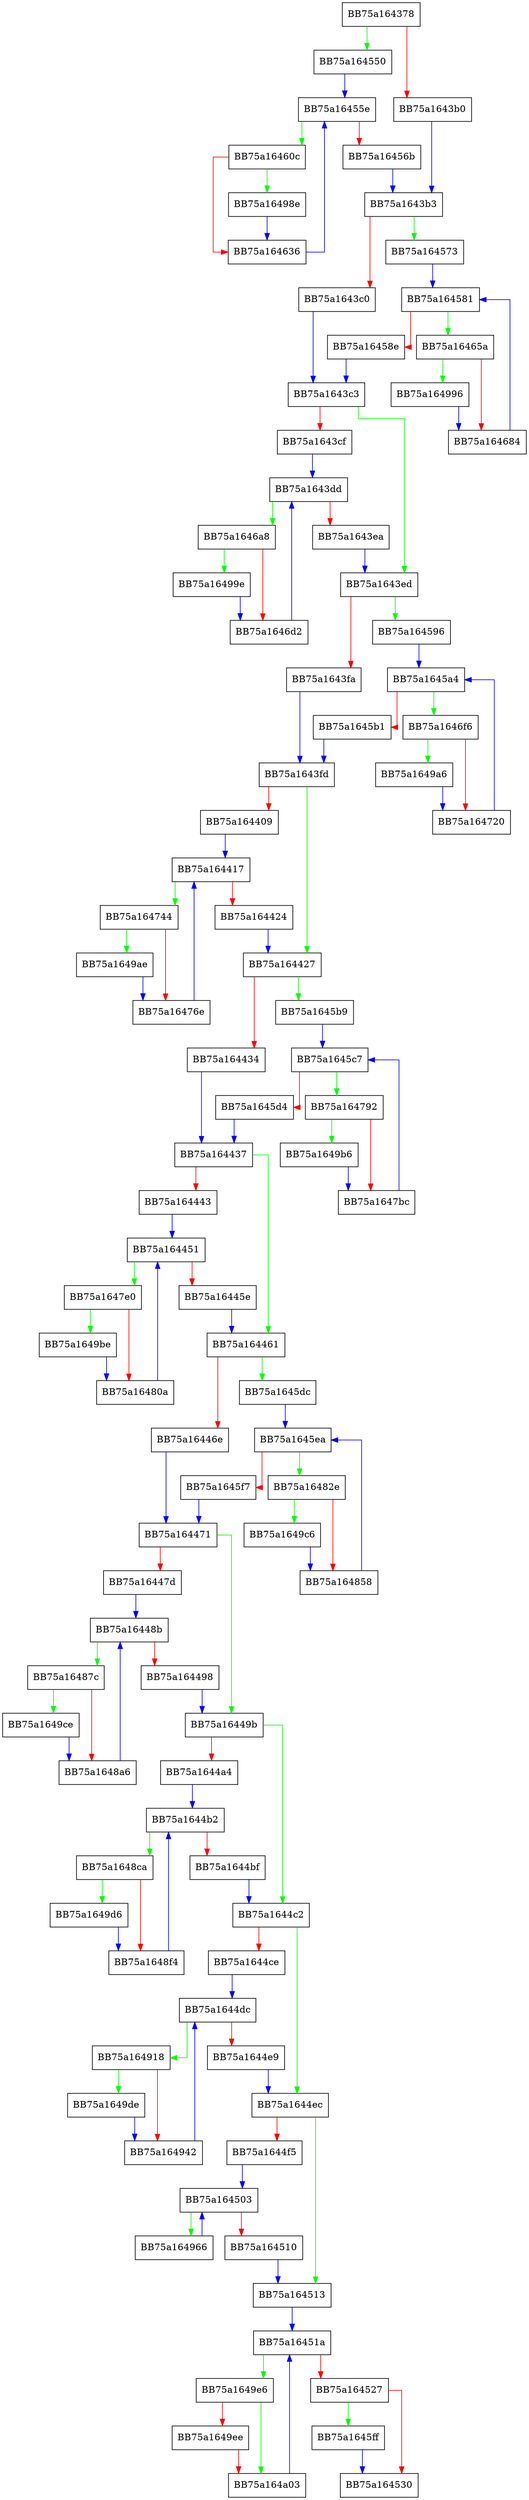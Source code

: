 digraph DumpLeaks {
  node [shape="box"];
  graph [splines=ortho];
  BB75a164378 -> BB75a164550 [color="green"];
  BB75a164378 -> BB75a1643b0 [color="red"];
  BB75a1643b0 -> BB75a1643b3 [color="blue"];
  BB75a1643b3 -> BB75a164573 [color="green"];
  BB75a1643b3 -> BB75a1643c0 [color="red"];
  BB75a1643c0 -> BB75a1643c3 [color="blue"];
  BB75a1643c3 -> BB75a1643ed [color="green"];
  BB75a1643c3 -> BB75a1643cf [color="red"];
  BB75a1643cf -> BB75a1643dd [color="blue"];
  BB75a1643dd -> BB75a1646a8 [color="green"];
  BB75a1643dd -> BB75a1643ea [color="red"];
  BB75a1643ea -> BB75a1643ed [color="blue"];
  BB75a1643ed -> BB75a164596 [color="green"];
  BB75a1643ed -> BB75a1643fa [color="red"];
  BB75a1643fa -> BB75a1643fd [color="blue"];
  BB75a1643fd -> BB75a164427 [color="green"];
  BB75a1643fd -> BB75a164409 [color="red"];
  BB75a164409 -> BB75a164417 [color="blue"];
  BB75a164417 -> BB75a164744 [color="green"];
  BB75a164417 -> BB75a164424 [color="red"];
  BB75a164424 -> BB75a164427 [color="blue"];
  BB75a164427 -> BB75a1645b9 [color="green"];
  BB75a164427 -> BB75a164434 [color="red"];
  BB75a164434 -> BB75a164437 [color="blue"];
  BB75a164437 -> BB75a164461 [color="green"];
  BB75a164437 -> BB75a164443 [color="red"];
  BB75a164443 -> BB75a164451 [color="blue"];
  BB75a164451 -> BB75a1647e0 [color="green"];
  BB75a164451 -> BB75a16445e [color="red"];
  BB75a16445e -> BB75a164461 [color="blue"];
  BB75a164461 -> BB75a1645dc [color="green"];
  BB75a164461 -> BB75a16446e [color="red"];
  BB75a16446e -> BB75a164471 [color="blue"];
  BB75a164471 -> BB75a16449b [color="green"];
  BB75a164471 -> BB75a16447d [color="red"];
  BB75a16447d -> BB75a16448b [color="blue"];
  BB75a16448b -> BB75a16487c [color="green"];
  BB75a16448b -> BB75a164498 [color="red"];
  BB75a164498 -> BB75a16449b [color="blue"];
  BB75a16449b -> BB75a1644c2 [color="green"];
  BB75a16449b -> BB75a1644a4 [color="red"];
  BB75a1644a4 -> BB75a1644b2 [color="blue"];
  BB75a1644b2 -> BB75a1648ca [color="green"];
  BB75a1644b2 -> BB75a1644bf [color="red"];
  BB75a1644bf -> BB75a1644c2 [color="blue"];
  BB75a1644c2 -> BB75a1644ec [color="green"];
  BB75a1644c2 -> BB75a1644ce [color="red"];
  BB75a1644ce -> BB75a1644dc [color="blue"];
  BB75a1644dc -> BB75a164918 [color="green"];
  BB75a1644dc -> BB75a1644e9 [color="red"];
  BB75a1644e9 -> BB75a1644ec [color="blue"];
  BB75a1644ec -> BB75a164513 [color="green"];
  BB75a1644ec -> BB75a1644f5 [color="red"];
  BB75a1644f5 -> BB75a164503 [color="blue"];
  BB75a164503 -> BB75a164966 [color="green"];
  BB75a164503 -> BB75a164510 [color="red"];
  BB75a164510 -> BB75a164513 [color="blue"];
  BB75a164513 -> BB75a16451a [color="blue"];
  BB75a16451a -> BB75a1649e6 [color="green"];
  BB75a16451a -> BB75a164527 [color="red"];
  BB75a164527 -> BB75a1645ff [color="green"];
  BB75a164527 -> BB75a164530 [color="red"];
  BB75a164550 -> BB75a16455e [color="blue"];
  BB75a16455e -> BB75a16460c [color="green"];
  BB75a16455e -> BB75a16456b [color="red"];
  BB75a16456b -> BB75a1643b3 [color="blue"];
  BB75a164573 -> BB75a164581 [color="blue"];
  BB75a164581 -> BB75a16465a [color="green"];
  BB75a164581 -> BB75a16458e [color="red"];
  BB75a16458e -> BB75a1643c3 [color="blue"];
  BB75a164596 -> BB75a1645a4 [color="blue"];
  BB75a1645a4 -> BB75a1646f6 [color="green"];
  BB75a1645a4 -> BB75a1645b1 [color="red"];
  BB75a1645b1 -> BB75a1643fd [color="blue"];
  BB75a1645b9 -> BB75a1645c7 [color="blue"];
  BB75a1645c7 -> BB75a164792 [color="green"];
  BB75a1645c7 -> BB75a1645d4 [color="red"];
  BB75a1645d4 -> BB75a164437 [color="blue"];
  BB75a1645dc -> BB75a1645ea [color="blue"];
  BB75a1645ea -> BB75a16482e [color="green"];
  BB75a1645ea -> BB75a1645f7 [color="red"];
  BB75a1645f7 -> BB75a164471 [color="blue"];
  BB75a1645ff -> BB75a164530 [color="blue"];
  BB75a16460c -> BB75a16498e [color="green"];
  BB75a16460c -> BB75a164636 [color="red"];
  BB75a164636 -> BB75a16455e [color="blue"];
  BB75a16465a -> BB75a164996 [color="green"];
  BB75a16465a -> BB75a164684 [color="red"];
  BB75a164684 -> BB75a164581 [color="blue"];
  BB75a1646a8 -> BB75a16499e [color="green"];
  BB75a1646a8 -> BB75a1646d2 [color="red"];
  BB75a1646d2 -> BB75a1643dd [color="blue"];
  BB75a1646f6 -> BB75a1649a6 [color="green"];
  BB75a1646f6 -> BB75a164720 [color="red"];
  BB75a164720 -> BB75a1645a4 [color="blue"];
  BB75a164744 -> BB75a1649ae [color="green"];
  BB75a164744 -> BB75a16476e [color="red"];
  BB75a16476e -> BB75a164417 [color="blue"];
  BB75a164792 -> BB75a1649b6 [color="green"];
  BB75a164792 -> BB75a1647bc [color="red"];
  BB75a1647bc -> BB75a1645c7 [color="blue"];
  BB75a1647e0 -> BB75a1649be [color="green"];
  BB75a1647e0 -> BB75a16480a [color="red"];
  BB75a16480a -> BB75a164451 [color="blue"];
  BB75a16482e -> BB75a1649c6 [color="green"];
  BB75a16482e -> BB75a164858 [color="red"];
  BB75a164858 -> BB75a1645ea [color="blue"];
  BB75a16487c -> BB75a1649ce [color="green"];
  BB75a16487c -> BB75a1648a6 [color="red"];
  BB75a1648a6 -> BB75a16448b [color="blue"];
  BB75a1648ca -> BB75a1649d6 [color="green"];
  BB75a1648ca -> BB75a1648f4 [color="red"];
  BB75a1648f4 -> BB75a1644b2 [color="blue"];
  BB75a164918 -> BB75a1649de [color="green"];
  BB75a164918 -> BB75a164942 [color="red"];
  BB75a164942 -> BB75a1644dc [color="blue"];
  BB75a164966 -> BB75a164503 [color="blue"];
  BB75a16498e -> BB75a164636 [color="blue"];
  BB75a164996 -> BB75a164684 [color="blue"];
  BB75a16499e -> BB75a1646d2 [color="blue"];
  BB75a1649a6 -> BB75a164720 [color="blue"];
  BB75a1649ae -> BB75a16476e [color="blue"];
  BB75a1649b6 -> BB75a1647bc [color="blue"];
  BB75a1649be -> BB75a16480a [color="blue"];
  BB75a1649c6 -> BB75a164858 [color="blue"];
  BB75a1649ce -> BB75a1648a6 [color="blue"];
  BB75a1649d6 -> BB75a1648f4 [color="blue"];
  BB75a1649de -> BB75a164942 [color="blue"];
  BB75a1649e6 -> BB75a164a03 [color="green"];
  BB75a1649e6 -> BB75a1649ee [color="red"];
  BB75a1649ee -> BB75a164a03 [color="red"];
  BB75a164a03 -> BB75a16451a [color="blue"];
}